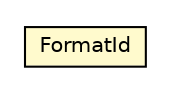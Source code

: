 #!/usr/local/bin/dot
#
# Class diagram 
# Generated by UMLGraph version 5.1 (http://www.umlgraph.org/)
#

digraph G {
	edge [fontname="Helvetica",fontsize=10,labelfontname="Helvetica",labelfontsize=10];
	node [fontname="Helvetica",fontsize=10,shape=plaintext];
	nodesep=0.25;
	ranksep=0.5;
	// com.gc.iotools.fmt.base.FormatId
	c1311 [label=<<table title="com.gc.iotools.fmt.base.FormatId" border="0" cellborder="1" cellspacing="0" cellpadding="2" port="p" bgcolor="lemonChiffon" href="./FormatId.html">
		<tr><td><table border="0" cellspacing="0" cellpadding="1">
<tr><td align="center" balign="center"> FormatId </td></tr>
		</table></td></tr>
		</table>>, fontname="Helvetica", fontcolor="black", fontsize=10.0];
}

